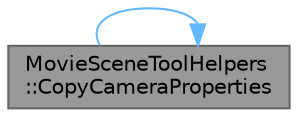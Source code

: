 digraph "MovieSceneToolHelpers::CopyCameraProperties"
{
 // INTERACTIVE_SVG=YES
 // LATEX_PDF_SIZE
  bgcolor="transparent";
  edge [fontname=Helvetica,fontsize=10,labelfontname=Helvetica,labelfontsize=10];
  node [fontname=Helvetica,fontsize=10,shape=box,height=0.2,width=0.4];
  rankdir="LR";
  Node1 [id="Node000001",label="MovieSceneToolHelpers\l::CopyCameraProperties",height=0.2,width=0.4,color="gray40", fillcolor="grey60", style="filled", fontcolor="black",tooltip="Import FBX Camera to existing camera's."];
  Node1 -> Node1 [id="edge1_Node000001_Node000001",color="steelblue1",style="solid",tooltip=" "];
}
